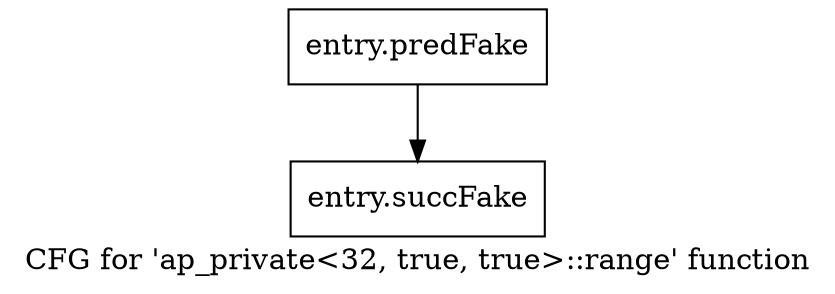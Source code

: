 digraph "CFG for 'ap_private\<32, true, true\>::range' function" {
	label="CFG for 'ap_private\<32, true, true\>::range' function";

	Node0x58c6f80 [shape=record,filename="",linenumber="",label="{entry.predFake}"];
	Node0x58c6f80 -> Node0x5abc050[ callList="" memoryops="" filename="/home/omerfaruk/tools/Xilinx/Vitis_HLS/2023.2/include/etc/ap_private.h" execusionnum="42"];
	Node0x5abc050 [shape=record,filename="/home/omerfaruk/tools/Xilinx/Vitis_HLS/2023.2/include/etc/ap_private.h",linenumber="2832",label="{entry.succFake}"];
}
